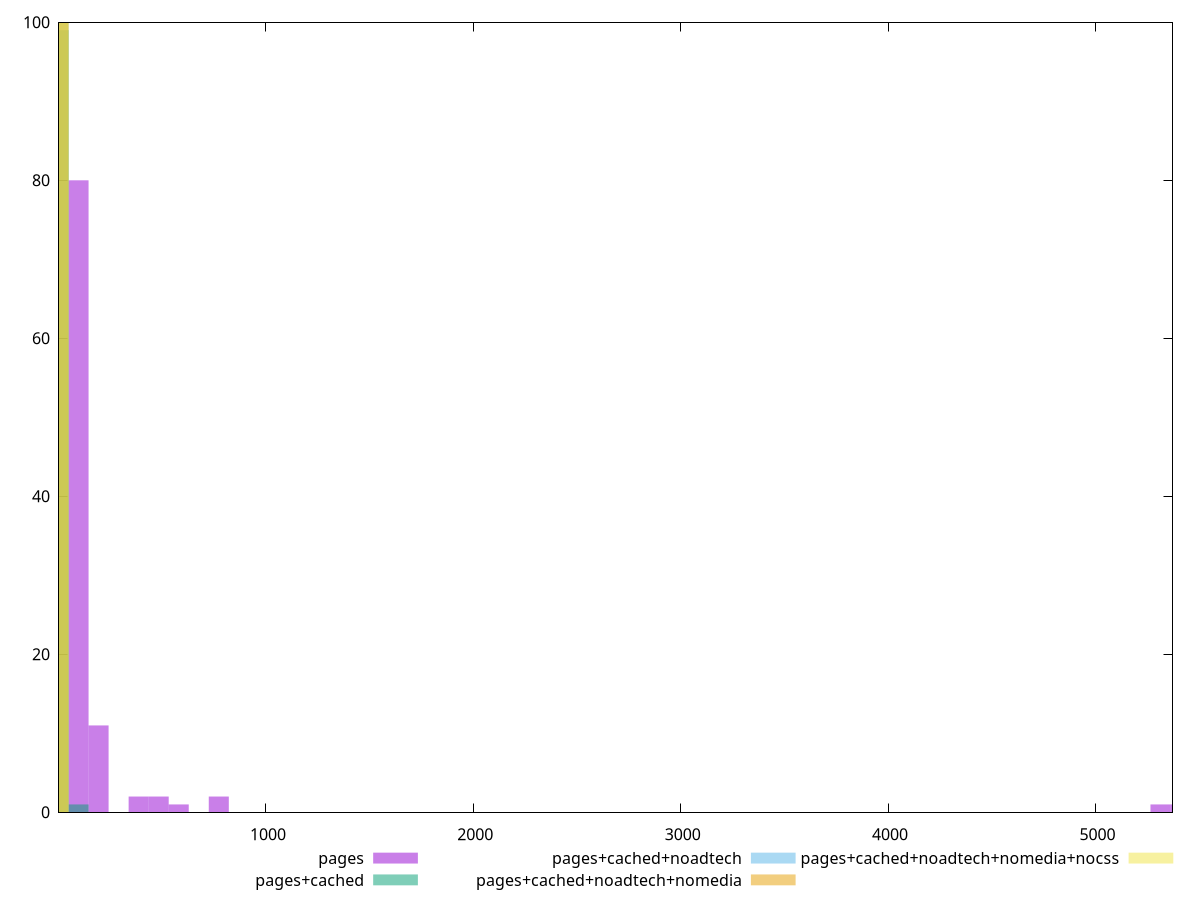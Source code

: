 reset

$pages <<EOF
772.8920516763322 2
96.61150645954153 80
5313.632855274785 1
483.05753229770767 2
193.22301291908306 11
386.4460258381661 2
579.6690387572492 1
5410.244361734326 1
EOF

$pagesCached <<EOF
96.61150645954153 1
0 99
EOF

$pagesCachedNoadtech <<EOF
0 100
EOF

$pagesCachedNoadtechNomedia <<EOF
0 100
EOF

$pagesCachedNoadtechNomediaNocss <<EOF
0 100
EOF

set key outside below
set boxwidth 96.61150645954153
set xrange [2.4120000000000004:5371.55]
set yrange [0:100]
set trange [0:100]
set style fill transparent solid 0.5 noborder
set terminal svg size 640, 530 enhanced background rgb 'white'
set output "report_00020_2021-02-19T21:17:38.612Z2/server-response-time/comparison/histogram/all_raw.svg"

plot $pages title "pages" with boxes, \
     $pagesCached title "pages+cached" with boxes, \
     $pagesCachedNoadtech title "pages+cached+noadtech" with boxes, \
     $pagesCachedNoadtechNomedia title "pages+cached+noadtech+nomedia" with boxes, \
     $pagesCachedNoadtechNomediaNocss title "pages+cached+noadtech+nomedia+nocss" with boxes

reset
